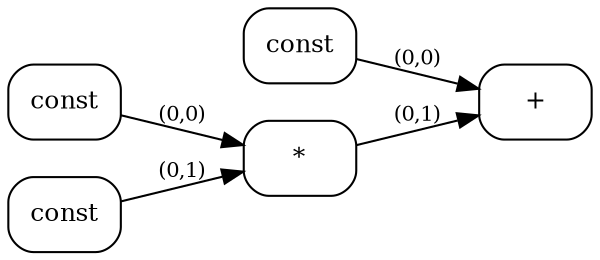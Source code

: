 digraph G {
  rankdir=LR;
  node [shape=box, style=rounded, fontsize=12];
  n0 [label="const"];
  n1 [label="const"];
  n2 [label="const"];
  n3 [label="*"];
  n4 [label="+"];
  n1 -> n3 [label="(0,0)", fontsize=10];
  n2 -> n3 [label="(0,1)", fontsize=10];
  n0 -> n4 [label="(0,0)", fontsize=10];
  n3 -> n4 [label="(0,1)", fontsize=10];
}
